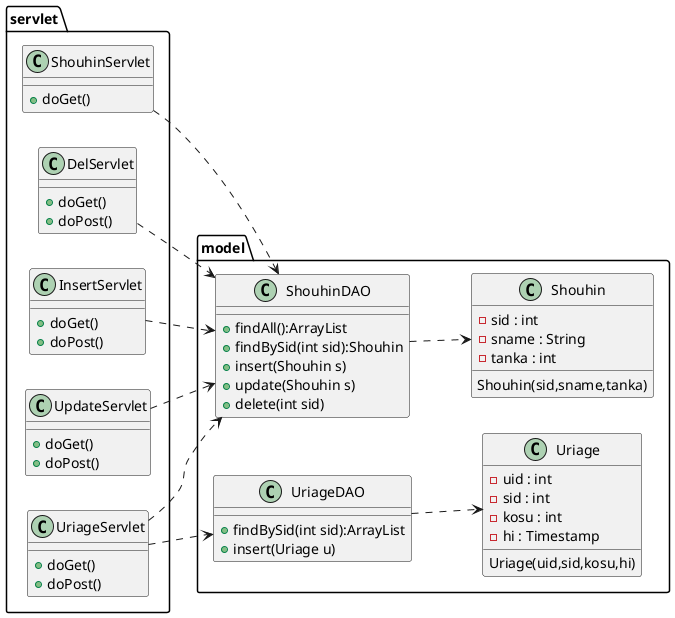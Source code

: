 @startuml
left to right direction
package servlet{
	class ShouhinServlet{
		+doGet()
	}
	class DelServlet{
		+doGet()
		+doPost()
	}
	class InsertServlet{
		+doGet()
		+doPost()
	}
	class UpdateServlet{
		+doGet()
		+doPost()
	}
	class UriageServlet{
		+doGet()
		+doPost()
	}
}
package model{
	class ShouhinDAO{
		+findAll():ArrayList
		+findBySid(int sid):Shouhin
		+insert(Shouhin s)
		+update(Shouhin s)
		+delete(int sid)
	}
	class Shouhin{
		-sid : int
		-sname : String
		-tanka : int
		Shouhin(sid,sname,tanka)
	}
	class UriageDAO{
		+findBySid(int sid):ArrayList
		+insert(Uriage u)
	}
	class Uriage{
		-uid : int
		-sid : int
		-kosu : int
		-hi : Timestamp
		Uriage(uid,sid,kosu,hi)
	}
}
ShouhinServlet..>ShouhinDAO
DelServlet..>ShouhinDAO
UpdateServlet..>ShouhinDAO
InsertServlet..>ShouhinDAO
UriageServlet..>ShouhinDAO
UriageServlet..>UriageDAO

ShouhinDAO ..> Shouhin
UriageDAO ..> Uriage

@enduml